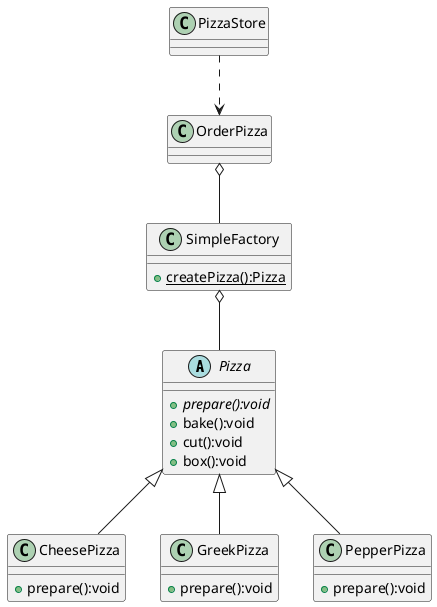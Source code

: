 @startuml
'https://plantuml.com/class-diagram

abstract class Pizza{
    +{abstract} prepare():void
    +bake():void
    +cut():void
    +box():void
}

class CheesePizza extends Pizza{
   +prepare():void
}

class GreekPizza extends Pizza{
    +prepare():void
}

class PepperPizza extends Pizza{
    +prepare():void
}

class OrderPizza
class PizzaStore
class SimpleFactory{
    +{static}createPizza():Pizza
}

PizzaStore ..>OrderPizza
OrderPizza o-- SimpleFactory
SimpleFactory o-- Pizza

@enduml